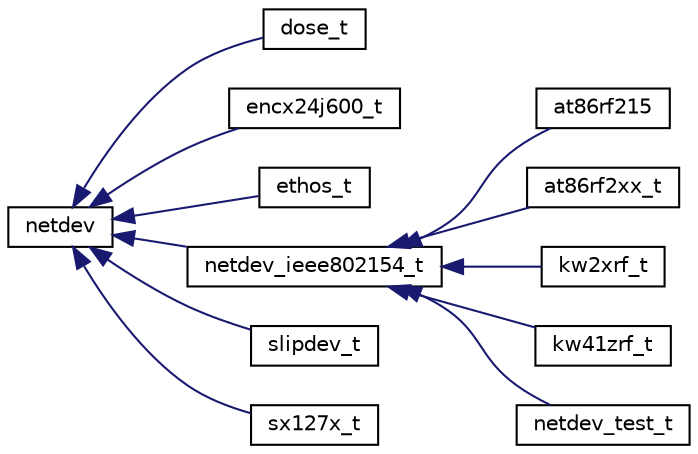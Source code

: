 digraph "Graphical Class Hierarchy"
{
 // LATEX_PDF_SIZE
  edge [fontname="Helvetica",fontsize="10",labelfontname="Helvetica",labelfontsize="10"];
  node [fontname="Helvetica",fontsize="10",shape=record];
  rankdir="LR";
  Node0 [label="netdev",height=0.2,width=0.4,color="black", fillcolor="white", style="filled",URL="$structnetdev.html",tooltip="Structure to hold driver state."];
  Node0 -> Node1 [dir="back",color="midnightblue",fontsize="10",style="solid",fontname="Helvetica"];
  Node1 [label="dose_t",height=0.2,width=0.4,color="black", fillcolor="white", style="filled",URL="$structdose__t.html",tooltip="DOSE netdev device."];
  Node0 -> Node2 [dir="back",color="midnightblue",fontsize="10",style="solid",fontname="Helvetica"];
  Node2 [label="encx24j600_t",height=0.2,width=0.4,color="black", fillcolor="white", style="filled",URL="$structencx24j600__t.html",tooltip="encx24j600 netdev device"];
  Node0 -> Node3 [dir="back",color="midnightblue",fontsize="10",style="solid",fontname="Helvetica"];
  Node3 [label="ethos_t",height=0.2,width=0.4,color="black", fillcolor="white", style="filled",URL="$structethos__t.html",tooltip="ethos netdev device"];
  Node0 -> Node4 [dir="back",color="midnightblue",fontsize="10",style="solid",fontname="Helvetica"];
  Node4 [label="netdev_ieee802154_t",height=0.2,width=0.4,color="black", fillcolor="white", style="filled",URL="$structnetdev__ieee802154__t.html",tooltip="Extended structure to hold IEEE 802.15.4 driver state."];
  Node4 -> Node5 [dir="back",color="midnightblue",fontsize="10",style="solid",fontname="Helvetica"];
  Node5 [label="at86rf215",height=0.2,width=0.4,color="black", fillcolor="white", style="filled",URL="$structat86rf215.html",tooltip="Device descriptor for AT86RF215 radio devices."];
  Node4 -> Node6 [dir="back",color="midnightblue",fontsize="10",style="solid",fontname="Helvetica"];
  Node6 [label="at86rf2xx_t",height=0.2,width=0.4,color="black", fillcolor="white", style="filled",URL="$structat86rf2xx__t.html",tooltip="Device descriptor for AT86RF2XX radio devices."];
  Node4 -> Node7 [dir="back",color="midnightblue",fontsize="10",style="solid",fontname="Helvetica"];
  Node7 [label="kw2xrf_t",height=0.2,width=0.4,color="black", fillcolor="white", style="filled",URL="$structkw2xrf__t.html",tooltip="Device descriptor for KW2XRF radio devices."];
  Node4 -> Node8 [dir="back",color="midnightblue",fontsize="10",style="solid",fontname="Helvetica"];
  Node8 [label="kw41zrf_t",height=0.2,width=0.4,color="black", fillcolor="white", style="filled",URL="$structkw41zrf__t.html",tooltip="Device descriptor for KW41ZRF radio devices."];
  Node4 -> Node9 [dir="back",color="midnightblue",fontsize="10",style="solid",fontname="Helvetica"];
  Node9 [label="netdev_test_t",height=0.2,width=0.4,color="black", fillcolor="white", style="filled",URL="$structnetdev__test__t.html",tooltip="Device descriptor for netdev dummy test driver devices."];
  Node0 -> Node10 [dir="back",color="midnightblue",fontsize="10",style="solid",fontname="Helvetica"];
  Node10 [label="slipdev_t",height=0.2,width=0.4,color="black", fillcolor="white", style="filled",URL="$structslipdev__t.html",tooltip="Device descriptor for slipdev."];
  Node0 -> Node11 [dir="back",color="midnightblue",fontsize="10",style="solid",fontname="Helvetica"];
  Node11 [label="sx127x_t",height=0.2,width=0.4,color="black", fillcolor="white", style="filled",URL="$structsx127x__t.html",tooltip="SX127X device descriptor."];
}
